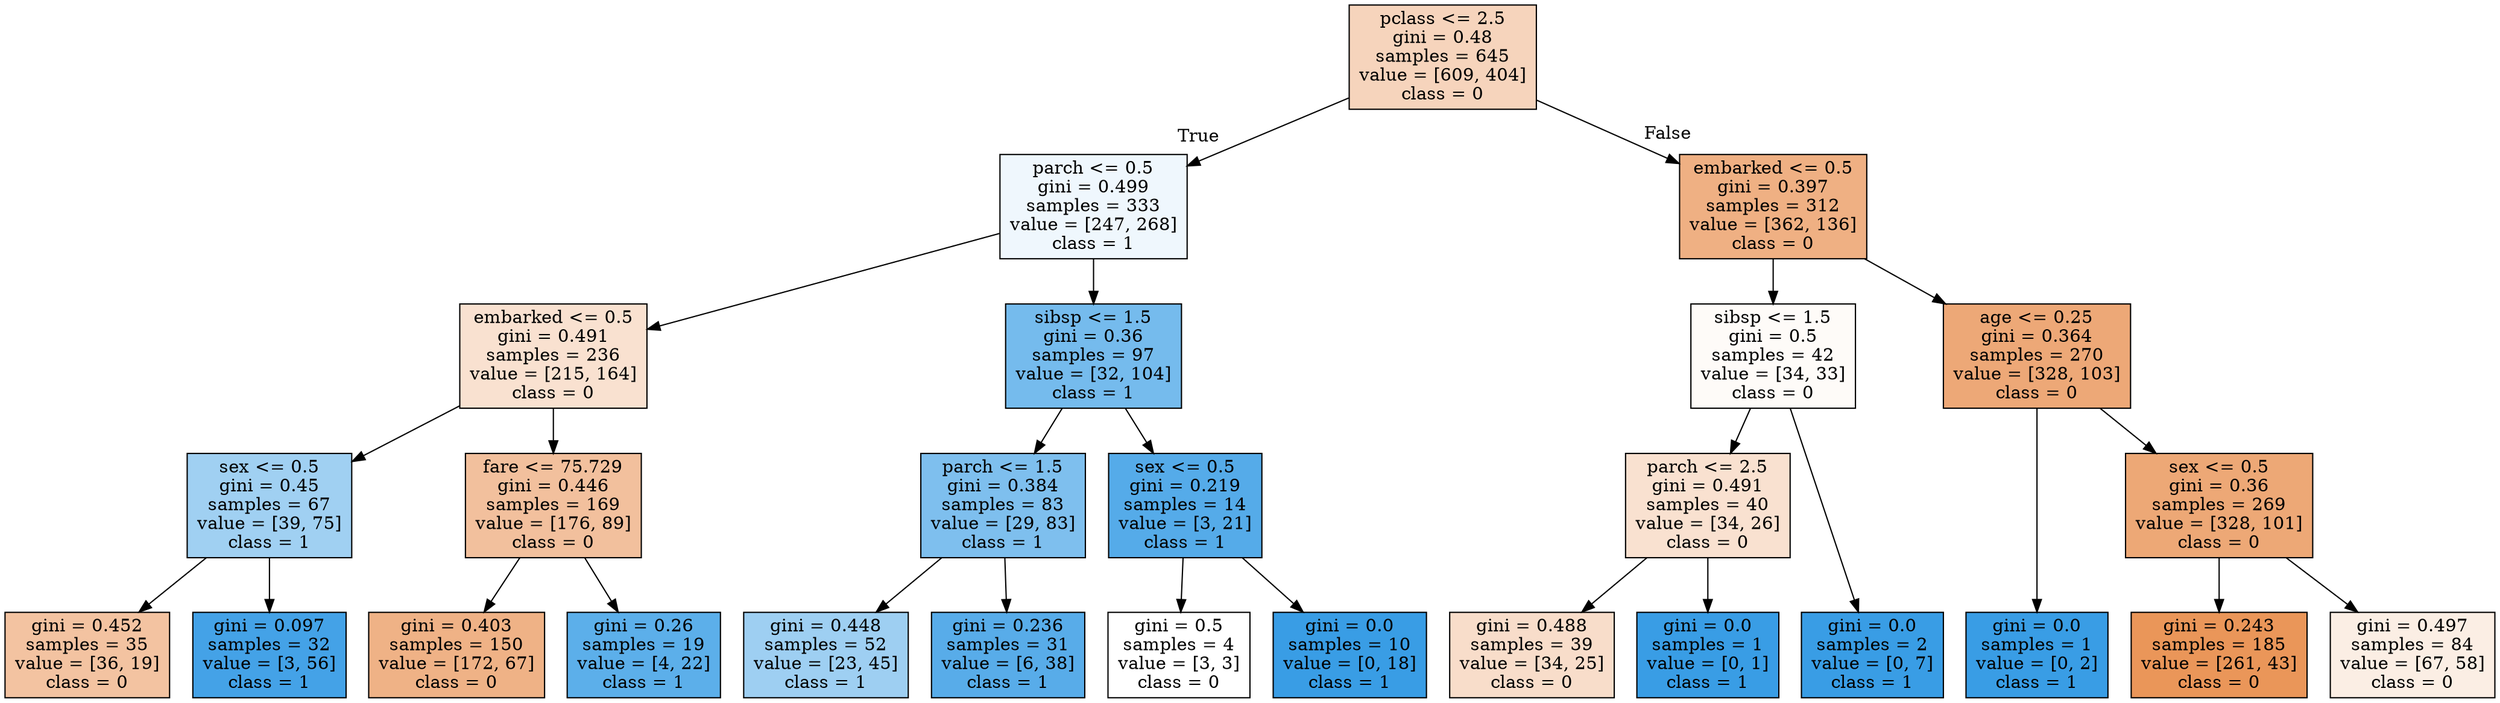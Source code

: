 digraph Tree {
node [shape=box, style="filled", color="black"] ;
graph [ranksep=equally, splines=polyline] ;
0 [label="pclass <= 2.5\ngini = 0.48\nsamples = 645\nvalue = [609, 404]\nclass = 0", fillcolor="#e5813956"] ;
1 [label="parch <= 0.5\ngini = 0.499\nsamples = 333\nvalue = [247, 268]\nclass = 1", fillcolor="#399de514"] ;
0 -> 1 [labeldistance=2.5, labelangle=45, headlabel="True"] ;
2 [label="embarked <= 0.5\ngini = 0.491\nsamples = 236\nvalue = [215, 164]\nclass = 0", fillcolor="#e581393c"] ;
1 -> 2 ;
3 [label="sex <= 0.5\ngini = 0.45\nsamples = 67\nvalue = [39, 75]\nclass = 1", fillcolor="#399de57a"] ;
2 -> 3 ;
4 [label="gini = 0.452\nsamples = 35\nvalue = [36, 19]\nclass = 0", fillcolor="#e5813978"] ;
3 -> 4 ;
5 [label="gini = 0.097\nsamples = 32\nvalue = [3, 56]\nclass = 1", fillcolor="#399de5f1"] ;
3 -> 5 ;
6 [label="fare <= 75.729\ngini = 0.446\nsamples = 169\nvalue = [176, 89]\nclass = 0", fillcolor="#e581397e"] ;
2 -> 6 ;
7 [label="gini = 0.403\nsamples = 150\nvalue = [172, 67]\nclass = 0", fillcolor="#e581399c"] ;
6 -> 7 ;
8 [label="gini = 0.26\nsamples = 19\nvalue = [4, 22]\nclass = 1", fillcolor="#399de5d1"] ;
6 -> 8 ;
9 [label="sibsp <= 1.5\ngini = 0.36\nsamples = 97\nvalue = [32, 104]\nclass = 1", fillcolor="#399de5b1"] ;
1 -> 9 ;
10 [label="parch <= 1.5\ngini = 0.384\nsamples = 83\nvalue = [29, 83]\nclass = 1", fillcolor="#399de5a6"] ;
9 -> 10 ;
11 [label="gini = 0.448\nsamples = 52\nvalue = [23, 45]\nclass = 1", fillcolor="#399de57d"] ;
10 -> 11 ;
12 [label="gini = 0.236\nsamples = 31\nvalue = [6, 38]\nclass = 1", fillcolor="#399de5d7"] ;
10 -> 12 ;
13 [label="sex <= 0.5\ngini = 0.219\nsamples = 14\nvalue = [3, 21]\nclass = 1", fillcolor="#399de5db"] ;
9 -> 13 ;
14 [label="gini = 0.5\nsamples = 4\nvalue = [3, 3]\nclass = 0", fillcolor="#e5813900"] ;
13 -> 14 ;
15 [label="gini = 0.0\nsamples = 10\nvalue = [0, 18]\nclass = 1", fillcolor="#399de5ff"] ;
13 -> 15 ;
16 [label="embarked <= 0.5\ngini = 0.397\nsamples = 312\nvalue = [362, 136]\nclass = 0", fillcolor="#e581399f"] ;
0 -> 16 [labeldistance=2.5, labelangle=-45, headlabel="False"] ;
17 [label="sibsp <= 1.5\ngini = 0.5\nsamples = 42\nvalue = [34, 33]\nclass = 0", fillcolor="#e5813908"] ;
16 -> 17 ;
18 [label="parch <= 2.5\ngini = 0.491\nsamples = 40\nvalue = [34, 26]\nclass = 0", fillcolor="#e581393c"] ;
17 -> 18 ;
19 [label="gini = 0.488\nsamples = 39\nvalue = [34, 25]\nclass = 0", fillcolor="#e5813944"] ;
18 -> 19 ;
20 [label="gini = 0.0\nsamples = 1\nvalue = [0, 1]\nclass = 1", fillcolor="#399de5ff"] ;
18 -> 20 ;
21 [label="gini = 0.0\nsamples = 2\nvalue = [0, 7]\nclass = 1", fillcolor="#399de5ff"] ;
17 -> 21 ;
22 [label="age <= 0.25\ngini = 0.364\nsamples = 270\nvalue = [328, 103]\nclass = 0", fillcolor="#e58139af"] ;
16 -> 22 ;
23 [label="gini = 0.0\nsamples = 1\nvalue = [0, 2]\nclass = 1", fillcolor="#399de5ff"] ;
22 -> 23 ;
24 [label="sex <= 0.5\ngini = 0.36\nsamples = 269\nvalue = [328, 101]\nclass = 0", fillcolor="#e58139b0"] ;
22 -> 24 ;
25 [label="gini = 0.243\nsamples = 185\nvalue = [261, 43]\nclass = 0", fillcolor="#e58139d5"] ;
24 -> 25 ;
26 [label="gini = 0.497\nsamples = 84\nvalue = [67, 58]\nclass = 0", fillcolor="#e5813922"] ;
24 -> 26 ;
{rank=same ; 0} ;
{rank=same ; 1; 16} ;
{rank=same ; 2; 9; 17; 22} ;
{rank=same ; 3; 6; 10; 13; 18; 24} ;
{rank=same ; 4; 5; 7; 8; 11; 12; 14; 15; 19; 20; 21; 23; 25; 26} ;
}